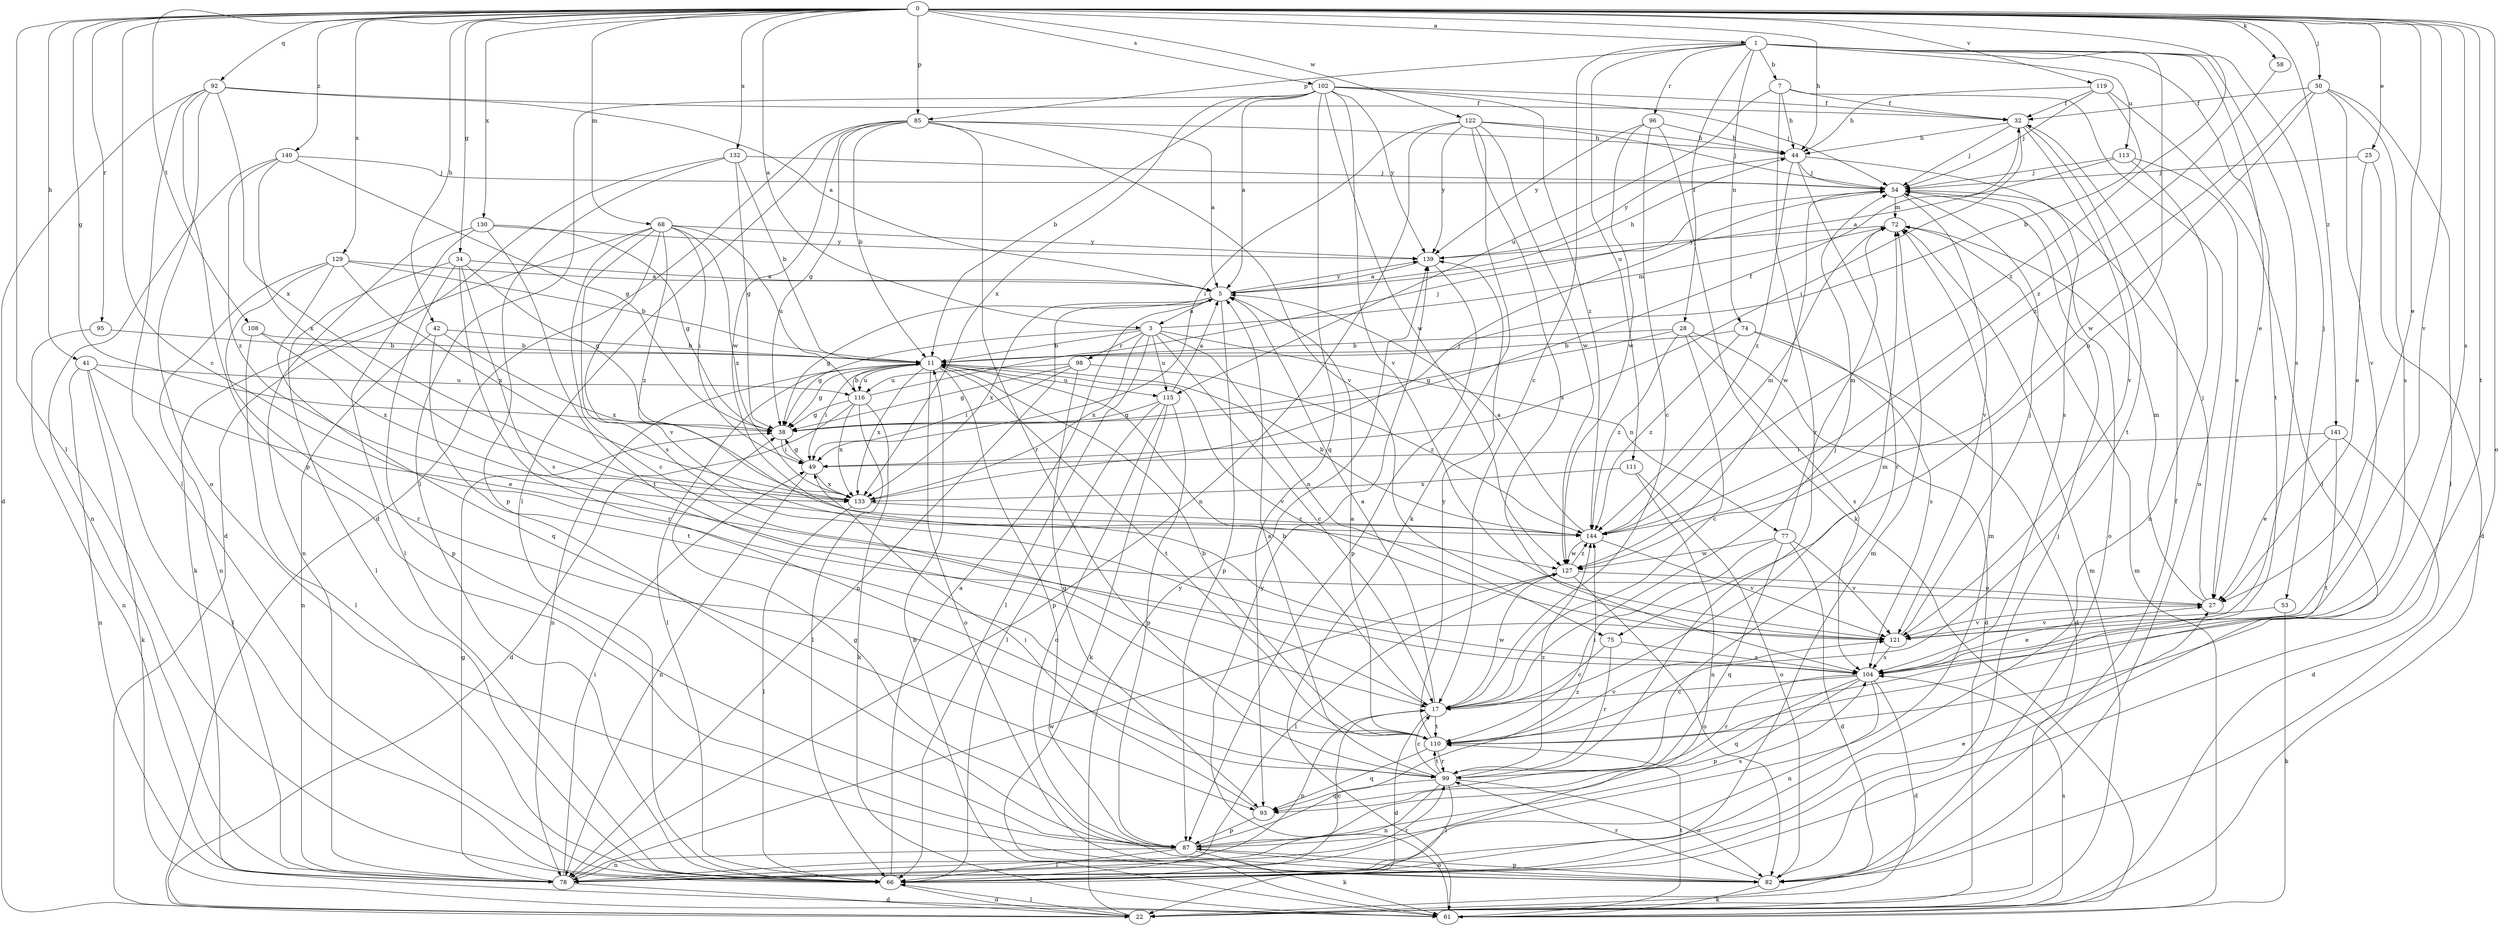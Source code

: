 strict digraph  {
0;
1;
3;
5;
7;
11;
17;
22;
25;
27;
28;
32;
34;
38;
41;
42;
44;
49;
50;
53;
54;
58;
61;
66;
68;
72;
74;
75;
77;
78;
82;
85;
87;
92;
93;
95;
96;
98;
99;
102;
104;
108;
110;
111;
113;
115;
116;
119;
121;
122;
127;
129;
130;
132;
133;
139;
140;
141;
144;
0 -> 1  [label=a];
0 -> 3  [label=a];
0 -> 17  [label=c];
0 -> 25  [label=e];
0 -> 27  [label=e];
0 -> 34  [label=g];
0 -> 38  [label=g];
0 -> 41  [label=h];
0 -> 42  [label=h];
0 -> 44  [label=h];
0 -> 50  [label=j];
0 -> 58  [label=k];
0 -> 66  [label=l];
0 -> 68  [label=m];
0 -> 82  [label=o];
0 -> 85  [label=p];
0 -> 92  [label=q];
0 -> 95  [label=r];
0 -> 102  [label=s];
0 -> 104  [label=s];
0 -> 108  [label=t];
0 -> 110  [label=t];
0 -> 119  [label=v];
0 -> 121  [label=v];
0 -> 122  [label=w];
0 -> 129  [label=x];
0 -> 130  [label=x];
0 -> 132  [label=x];
0 -> 140  [label=z];
0 -> 141  [label=z];
0 -> 144  [label=z];
1 -> 7  [label=b];
1 -> 17  [label=c];
1 -> 27  [label=e];
1 -> 28  [label=f];
1 -> 53  [label=j];
1 -> 74  [label=n];
1 -> 75  [label=n];
1 -> 85  [label=p];
1 -> 96  [label=r];
1 -> 104  [label=s];
1 -> 110  [label=t];
1 -> 111  [label=u];
1 -> 113  [label=u];
3 -> 11  [label=b];
3 -> 17  [label=c];
3 -> 38  [label=g];
3 -> 66  [label=l];
3 -> 72  [label=m];
3 -> 75  [label=n];
3 -> 77  [label=n];
3 -> 98  [label=r];
3 -> 115  [label=u];
3 -> 133  [label=x];
5 -> 3  [label=a];
5 -> 38  [label=g];
5 -> 44  [label=h];
5 -> 78  [label=n];
5 -> 87  [label=p];
5 -> 133  [label=x];
5 -> 139  [label=y];
7 -> 32  [label=f];
7 -> 44  [label=h];
7 -> 82  [label=o];
7 -> 99  [label=r];
7 -> 115  [label=u];
11 -> 38  [label=g];
11 -> 49  [label=i];
11 -> 66  [label=l];
11 -> 78  [label=n];
11 -> 82  [label=o];
11 -> 87  [label=p];
11 -> 110  [label=t];
11 -> 115  [label=u];
11 -> 116  [label=u];
11 -> 121  [label=v];
11 -> 133  [label=x];
17 -> 5  [label=a];
17 -> 11  [label=b];
17 -> 22  [label=d];
17 -> 54  [label=j];
17 -> 72  [label=m];
17 -> 78  [label=n];
17 -> 110  [label=t];
17 -> 127  [label=w];
22 -> 66  [label=l];
22 -> 72  [label=m];
22 -> 139  [label=y];
25 -> 22  [label=d];
25 -> 27  [label=e];
25 -> 54  [label=j];
27 -> 54  [label=j];
27 -> 72  [label=m];
27 -> 121  [label=v];
28 -> 11  [label=b];
28 -> 17  [label=c];
28 -> 22  [label=d];
28 -> 38  [label=g];
28 -> 104  [label=s];
28 -> 144  [label=z];
32 -> 44  [label=h];
32 -> 49  [label=i];
32 -> 54  [label=j];
32 -> 110  [label=t];
32 -> 121  [label=v];
34 -> 5  [label=a];
34 -> 38  [label=g];
34 -> 66  [label=l];
34 -> 87  [label=p];
34 -> 99  [label=r];
34 -> 104  [label=s];
38 -> 32  [label=f];
38 -> 49  [label=i];
41 -> 27  [label=e];
41 -> 61  [label=k];
41 -> 66  [label=l];
41 -> 78  [label=n];
41 -> 116  [label=u];
42 -> 11  [label=b];
42 -> 78  [label=n];
42 -> 110  [label=t];
42 -> 133  [label=x];
44 -> 54  [label=j];
44 -> 99  [label=r];
44 -> 104  [label=s];
44 -> 139  [label=y];
44 -> 144  [label=z];
49 -> 38  [label=g];
49 -> 78  [label=n];
49 -> 133  [label=x];
50 -> 32  [label=f];
50 -> 66  [label=l];
50 -> 104  [label=s];
50 -> 121  [label=v];
50 -> 127  [label=w];
50 -> 144  [label=z];
53 -> 61  [label=k];
53 -> 121  [label=v];
54 -> 72  [label=m];
54 -> 82  [label=o];
54 -> 121  [label=v];
54 -> 127  [label=w];
58 -> 144  [label=z];
61 -> 11  [label=b];
61 -> 72  [label=m];
61 -> 104  [label=s];
61 -> 110  [label=t];
61 -> 139  [label=y];
66 -> 5  [label=a];
66 -> 17  [label=c];
66 -> 22  [label=d];
66 -> 27  [label=e];
66 -> 72  [label=m];
68 -> 17  [label=c];
68 -> 49  [label=i];
68 -> 61  [label=k];
68 -> 104  [label=s];
68 -> 116  [label=u];
68 -> 121  [label=v];
68 -> 133  [label=x];
68 -> 139  [label=y];
68 -> 144  [label=z];
72 -> 139  [label=y];
74 -> 11  [label=b];
74 -> 22  [label=d];
74 -> 104  [label=s];
74 -> 144  [label=z];
75 -> 17  [label=c];
75 -> 99  [label=r];
75 -> 104  [label=s];
77 -> 22  [label=d];
77 -> 72  [label=m];
77 -> 93  [label=q];
77 -> 110  [label=t];
77 -> 121  [label=v];
77 -> 127  [label=w];
78 -> 22  [label=d];
78 -> 38  [label=g];
78 -> 49  [label=i];
78 -> 99  [label=r];
78 -> 127  [label=w];
82 -> 32  [label=f];
82 -> 54  [label=j];
82 -> 61  [label=k];
82 -> 87  [label=p];
82 -> 99  [label=r];
85 -> 5  [label=a];
85 -> 11  [label=b];
85 -> 22  [label=d];
85 -> 38  [label=g];
85 -> 44  [label=h];
85 -> 66  [label=l];
85 -> 99  [label=r];
85 -> 121  [label=v];
85 -> 127  [label=w];
87 -> 38  [label=g];
87 -> 61  [label=k];
87 -> 66  [label=l];
87 -> 72  [label=m];
87 -> 78  [label=n];
87 -> 82  [label=o];
87 -> 104  [label=s];
87 -> 144  [label=z];
92 -> 5  [label=a];
92 -> 22  [label=d];
92 -> 32  [label=f];
92 -> 66  [label=l];
92 -> 82  [label=o];
92 -> 87  [label=p];
92 -> 133  [label=x];
93 -> 49  [label=i];
93 -> 87  [label=p];
95 -> 11  [label=b];
95 -> 78  [label=n];
96 -> 17  [label=c];
96 -> 44  [label=h];
96 -> 61  [label=k];
96 -> 127  [label=w];
96 -> 139  [label=y];
98 -> 38  [label=g];
98 -> 49  [label=i];
98 -> 93  [label=q];
98 -> 116  [label=u];
98 -> 144  [label=z];
99 -> 5  [label=a];
99 -> 17  [label=c];
99 -> 66  [label=l];
99 -> 78  [label=n];
99 -> 82  [label=o];
99 -> 93  [label=q];
99 -> 110  [label=t];
99 -> 144  [label=z];
102 -> 5  [label=a];
102 -> 11  [label=b];
102 -> 32  [label=f];
102 -> 54  [label=j];
102 -> 66  [label=l];
102 -> 93  [label=q];
102 -> 121  [label=v];
102 -> 127  [label=w];
102 -> 133  [label=x];
102 -> 139  [label=y];
102 -> 144  [label=z];
104 -> 17  [label=c];
104 -> 22  [label=d];
104 -> 27  [label=e];
104 -> 78  [label=n];
104 -> 87  [label=p];
104 -> 93  [label=q];
104 -> 99  [label=r];
108 -> 11  [label=b];
108 -> 66  [label=l];
108 -> 133  [label=x];
110 -> 5  [label=a];
110 -> 11  [label=b];
110 -> 93  [label=q];
110 -> 99  [label=r];
110 -> 121  [label=v];
110 -> 139  [label=y];
111 -> 78  [label=n];
111 -> 82  [label=o];
111 -> 133  [label=x];
113 -> 5  [label=a];
113 -> 27  [label=e];
113 -> 54  [label=j];
113 -> 78  [label=n];
115 -> 5  [label=a];
115 -> 38  [label=g];
115 -> 61  [label=k];
115 -> 66  [label=l];
115 -> 82  [label=o];
115 -> 87  [label=p];
116 -> 11  [label=b];
116 -> 22  [label=d];
116 -> 38  [label=g];
116 -> 54  [label=j];
116 -> 61  [label=k];
116 -> 66  [label=l];
116 -> 133  [label=x];
119 -> 11  [label=b];
119 -> 32  [label=f];
119 -> 44  [label=h];
119 -> 54  [label=j];
119 -> 66  [label=l];
121 -> 54  [label=j];
121 -> 104  [label=s];
122 -> 44  [label=h];
122 -> 49  [label=i];
122 -> 54  [label=j];
122 -> 61  [label=k];
122 -> 78  [label=n];
122 -> 104  [label=s];
122 -> 127  [label=w];
122 -> 139  [label=y];
127 -> 27  [label=e];
127 -> 66  [label=l];
127 -> 82  [label=o];
127 -> 144  [label=z];
129 -> 5  [label=a];
129 -> 11  [label=b];
129 -> 78  [label=n];
129 -> 93  [label=q];
129 -> 99  [label=r];
129 -> 133  [label=x];
130 -> 38  [label=g];
130 -> 66  [label=l];
130 -> 78  [label=n];
130 -> 110  [label=t];
130 -> 139  [label=y];
132 -> 11  [label=b];
132 -> 22  [label=d];
132 -> 38  [label=g];
132 -> 54  [label=j];
132 -> 87  [label=p];
133 -> 54  [label=j];
133 -> 66  [label=l];
133 -> 144  [label=z];
139 -> 5  [label=a];
139 -> 87  [label=p];
140 -> 38  [label=g];
140 -> 54  [label=j];
140 -> 78  [label=n];
140 -> 133  [label=x];
140 -> 144  [label=z];
141 -> 22  [label=d];
141 -> 27  [label=e];
141 -> 49  [label=i];
141 -> 110  [label=t];
144 -> 5  [label=a];
144 -> 11  [label=b];
144 -> 72  [label=m];
144 -> 121  [label=v];
144 -> 127  [label=w];
}
